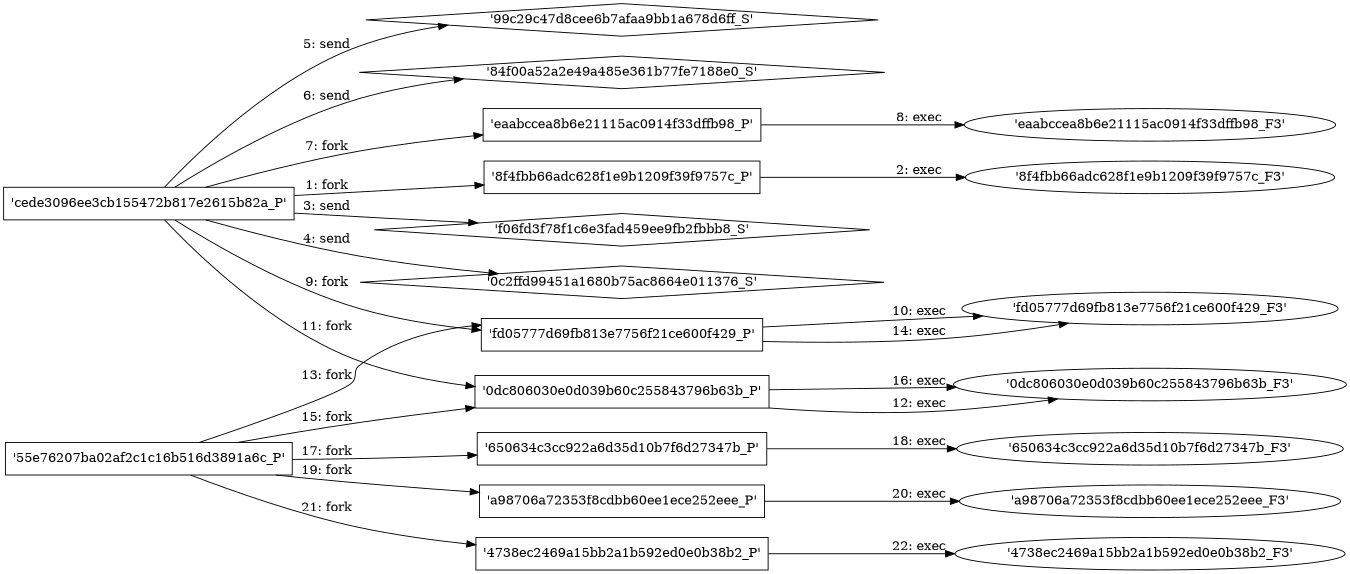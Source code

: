 digraph "D:\Learning\Paper\apt\基于CTI的攻击预警\Dataset\攻击图\ASGfromALLCTI\Threat Source Newsletter (Dec. 9, 2021).dot" {
rankdir="LR"
size="9"
fixedsize="false"
splines="true"
nodesep=0.3
ranksep=0
fontsize=10
overlap="scalexy"
engine= "neato"
	"'cede3096ee3cb155472b817e2615b82a_P'" [node_type=Process shape=box]
	"'8f4fbb66adc628f1e9b1209f39f9757c_P'" [node_type=Process shape=box]
	"'cede3096ee3cb155472b817e2615b82a_P'" -> "'8f4fbb66adc628f1e9b1209f39f9757c_P'" [label="1: fork"]
	"'8f4fbb66adc628f1e9b1209f39f9757c_P'" [node_type=Process shape=box]
	"'8f4fbb66adc628f1e9b1209f39f9757c_F3'" [node_type=File shape=ellipse]
	"'8f4fbb66adc628f1e9b1209f39f9757c_P'" -> "'8f4fbb66adc628f1e9b1209f39f9757c_F3'" [label="2: exec"]
	"'f06fd3f78f1c6e3fad459ee9fb2fbbb8_S'" [node_type=Socket shape=diamond]
	"'cede3096ee3cb155472b817e2615b82a_P'" [node_type=Process shape=box]
	"'cede3096ee3cb155472b817e2615b82a_P'" -> "'f06fd3f78f1c6e3fad459ee9fb2fbbb8_S'" [label="3: send"]
	"'0c2ffd99451a1680b75ac8664e011376_S'" [node_type=Socket shape=diamond]
	"'cede3096ee3cb155472b817e2615b82a_P'" [node_type=Process shape=box]
	"'cede3096ee3cb155472b817e2615b82a_P'" -> "'0c2ffd99451a1680b75ac8664e011376_S'" [label="4: send"]
	"'99c29c47d8cee6b7afaa9bb1a678d6ff_S'" [node_type=Socket shape=diamond]
	"'cede3096ee3cb155472b817e2615b82a_P'" [node_type=Process shape=box]
	"'cede3096ee3cb155472b817e2615b82a_P'" -> "'99c29c47d8cee6b7afaa9bb1a678d6ff_S'" [label="5: send"]
	"'84f00a52a2e49a485e361b77fe7188e0_S'" [node_type=Socket shape=diamond]
	"'cede3096ee3cb155472b817e2615b82a_P'" [node_type=Process shape=box]
	"'cede3096ee3cb155472b817e2615b82a_P'" -> "'84f00a52a2e49a485e361b77fe7188e0_S'" [label="6: send"]
	"'cede3096ee3cb155472b817e2615b82a_P'" [node_type=Process shape=box]
	"'eaabccea8b6e21115ac0914f33dffb98_P'" [node_type=Process shape=box]
	"'cede3096ee3cb155472b817e2615b82a_P'" -> "'eaabccea8b6e21115ac0914f33dffb98_P'" [label="7: fork"]
	"'eaabccea8b6e21115ac0914f33dffb98_P'" [node_type=Process shape=box]
	"'eaabccea8b6e21115ac0914f33dffb98_F3'" [node_type=File shape=ellipse]
	"'eaabccea8b6e21115ac0914f33dffb98_P'" -> "'eaabccea8b6e21115ac0914f33dffb98_F3'" [label="8: exec"]
	"'cede3096ee3cb155472b817e2615b82a_P'" [node_type=Process shape=box]
	"'fd05777d69fb813e7756f21ce600f429_P'" [node_type=Process shape=box]
	"'cede3096ee3cb155472b817e2615b82a_P'" -> "'fd05777d69fb813e7756f21ce600f429_P'" [label="9: fork"]
	"'fd05777d69fb813e7756f21ce600f429_P'" [node_type=Process shape=box]
	"'fd05777d69fb813e7756f21ce600f429_F3'" [node_type=File shape=ellipse]
	"'fd05777d69fb813e7756f21ce600f429_P'" -> "'fd05777d69fb813e7756f21ce600f429_F3'" [label="10: exec"]
	"'cede3096ee3cb155472b817e2615b82a_P'" [node_type=Process shape=box]
	"'0dc806030e0d039b60c255843796b63b_P'" [node_type=Process shape=box]
	"'cede3096ee3cb155472b817e2615b82a_P'" -> "'0dc806030e0d039b60c255843796b63b_P'" [label="11: fork"]
	"'0dc806030e0d039b60c255843796b63b_P'" [node_type=Process shape=box]
	"'0dc806030e0d039b60c255843796b63b_F3'" [node_type=File shape=ellipse]
	"'0dc806030e0d039b60c255843796b63b_P'" -> "'0dc806030e0d039b60c255843796b63b_F3'" [label="12: exec"]
	"'55e76207ba02af2c1c16b516d3891a6c_P'" [node_type=Process shape=box]
	"'fd05777d69fb813e7756f21ce600f429_P'" [node_type=Process shape=box]
	"'55e76207ba02af2c1c16b516d3891a6c_P'" -> "'fd05777d69fb813e7756f21ce600f429_P'" [label="13: fork"]
	"'fd05777d69fb813e7756f21ce600f429_P'" [node_type=Process shape=box]
	"'fd05777d69fb813e7756f21ce600f429_F3'" [node_type=File shape=ellipse]
	"'fd05777d69fb813e7756f21ce600f429_P'" -> "'fd05777d69fb813e7756f21ce600f429_F3'" [label="14: exec"]
	"'55e76207ba02af2c1c16b516d3891a6c_P'" [node_type=Process shape=box]
	"'0dc806030e0d039b60c255843796b63b_P'" [node_type=Process shape=box]
	"'55e76207ba02af2c1c16b516d3891a6c_P'" -> "'0dc806030e0d039b60c255843796b63b_P'" [label="15: fork"]
	"'0dc806030e0d039b60c255843796b63b_P'" [node_type=Process shape=box]
	"'0dc806030e0d039b60c255843796b63b_F3'" [node_type=File shape=ellipse]
	"'0dc806030e0d039b60c255843796b63b_P'" -> "'0dc806030e0d039b60c255843796b63b_F3'" [label="16: exec"]
	"'55e76207ba02af2c1c16b516d3891a6c_P'" [node_type=Process shape=box]
	"'650634c3cc922a6d35d10b7f6d27347b_P'" [node_type=Process shape=box]
	"'55e76207ba02af2c1c16b516d3891a6c_P'" -> "'650634c3cc922a6d35d10b7f6d27347b_P'" [label="17: fork"]
	"'650634c3cc922a6d35d10b7f6d27347b_P'" [node_type=Process shape=box]
	"'650634c3cc922a6d35d10b7f6d27347b_F3'" [node_type=File shape=ellipse]
	"'650634c3cc922a6d35d10b7f6d27347b_P'" -> "'650634c3cc922a6d35d10b7f6d27347b_F3'" [label="18: exec"]
	"'55e76207ba02af2c1c16b516d3891a6c_P'" [node_type=Process shape=box]
	"'a98706a72353f8cdbb60ee1ece252eee_P'" [node_type=Process shape=box]
	"'55e76207ba02af2c1c16b516d3891a6c_P'" -> "'a98706a72353f8cdbb60ee1ece252eee_P'" [label="19: fork"]
	"'a98706a72353f8cdbb60ee1ece252eee_P'" [node_type=Process shape=box]
	"'a98706a72353f8cdbb60ee1ece252eee_F3'" [node_type=File shape=ellipse]
	"'a98706a72353f8cdbb60ee1ece252eee_P'" -> "'a98706a72353f8cdbb60ee1ece252eee_F3'" [label="20: exec"]
	"'55e76207ba02af2c1c16b516d3891a6c_P'" [node_type=Process shape=box]
	"'4738ec2469a15bb2a1b592ed0e0b38b2_P'" [node_type=Process shape=box]
	"'55e76207ba02af2c1c16b516d3891a6c_P'" -> "'4738ec2469a15bb2a1b592ed0e0b38b2_P'" [label="21: fork"]
	"'4738ec2469a15bb2a1b592ed0e0b38b2_P'" [node_type=Process shape=box]
	"'4738ec2469a15bb2a1b592ed0e0b38b2_F3'" [node_type=File shape=ellipse]
	"'4738ec2469a15bb2a1b592ed0e0b38b2_P'" -> "'4738ec2469a15bb2a1b592ed0e0b38b2_F3'" [label="22: exec"]
}
